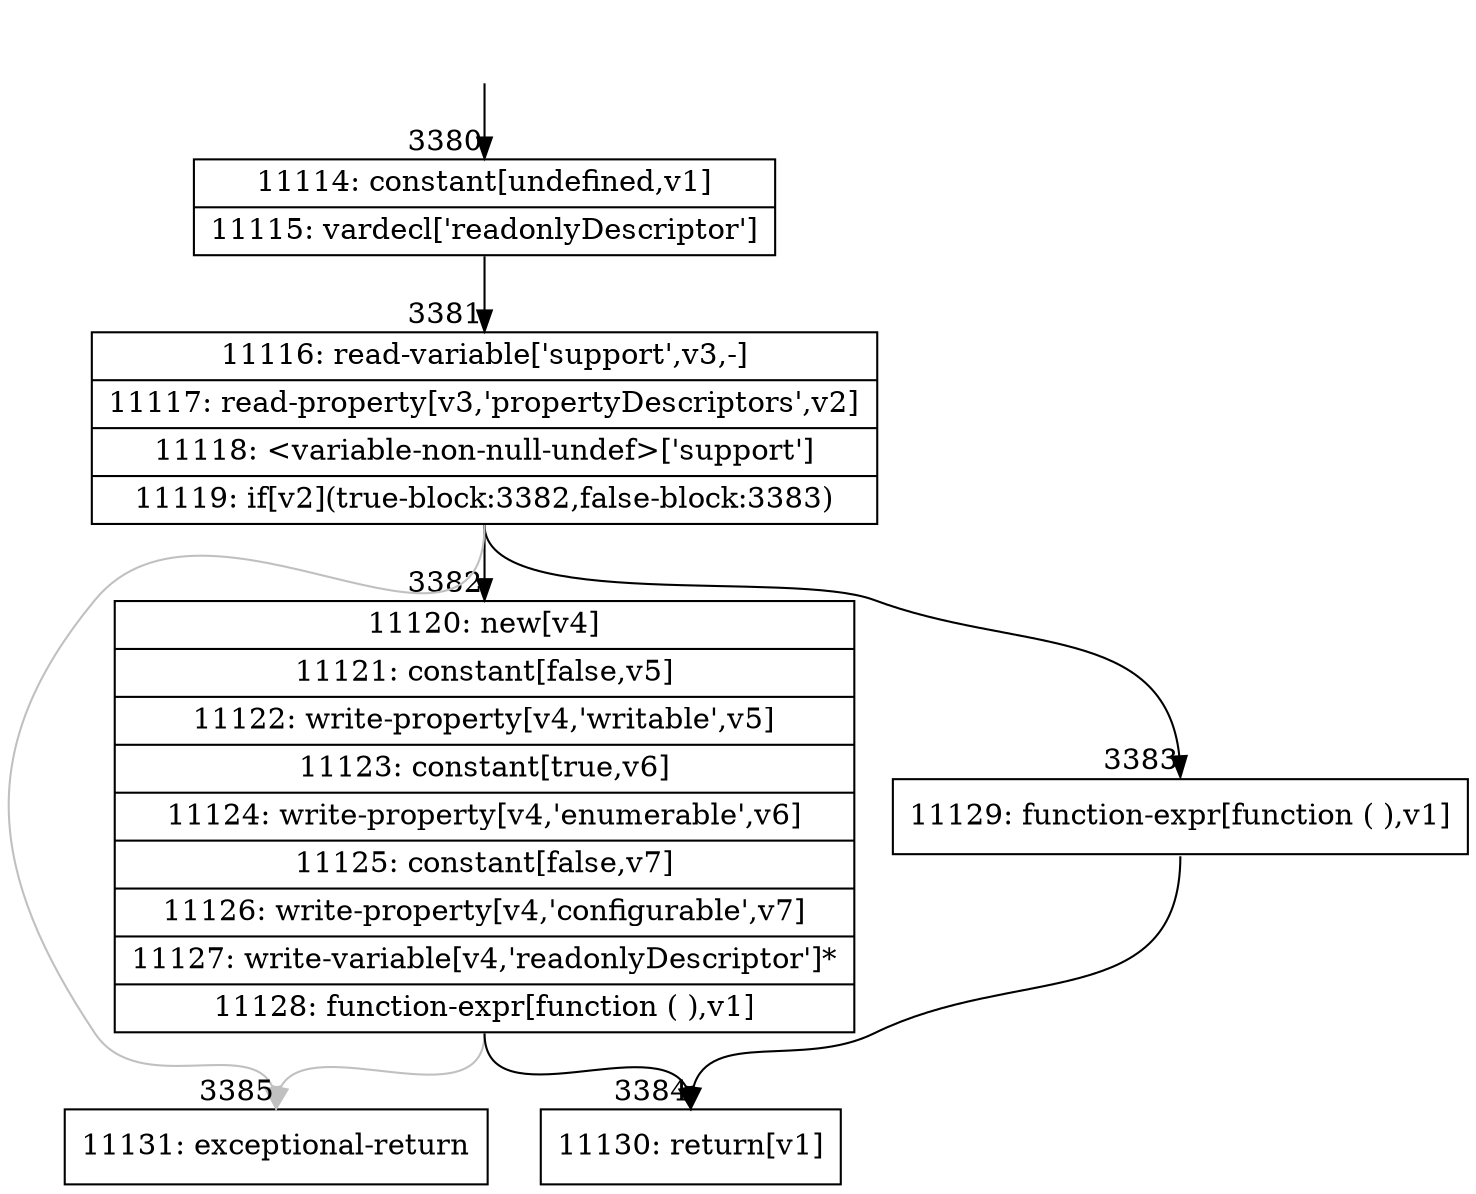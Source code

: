 digraph {
rankdir="TD"
BB_entry266[shape=none,label=""];
BB_entry266 -> BB3380 [tailport=s, headport=n, headlabel="    3380"]
BB3380 [shape=record label="{11114: constant[undefined,v1]|11115: vardecl['readonlyDescriptor']}" ] 
BB3380 -> BB3381 [tailport=s, headport=n, headlabel="      3381"]
BB3381 [shape=record label="{11116: read-variable['support',v3,-]|11117: read-property[v3,'propertyDescriptors',v2]|11118: \<variable-non-null-undef\>['support']|11119: if[v2](true-block:3382,false-block:3383)}" ] 
BB3381 -> BB3382 [tailport=s, headport=n, headlabel="      3382"]
BB3381 -> BB3383 [tailport=s, headport=n, headlabel="      3383"]
BB3381 -> BB3385 [tailport=s, headport=n, color=gray, headlabel="      3385"]
BB3382 [shape=record label="{11120: new[v4]|11121: constant[false,v5]|11122: write-property[v4,'writable',v5]|11123: constant[true,v6]|11124: write-property[v4,'enumerable',v6]|11125: constant[false,v7]|11126: write-property[v4,'configurable',v7]|11127: write-variable[v4,'readonlyDescriptor']*|11128: function-expr[function ( ),v1]}" ] 
BB3382 -> BB3384 [tailport=s, headport=n, headlabel="      3384"]
BB3382 -> BB3385 [tailport=s, headport=n, color=gray]
BB3383 [shape=record label="{11129: function-expr[function ( ),v1]}" ] 
BB3383 -> BB3384 [tailport=s, headport=n]
BB3384 [shape=record label="{11130: return[v1]}" ] 
BB3385 [shape=record label="{11131: exceptional-return}" ] 
//#$~ 2953
}
